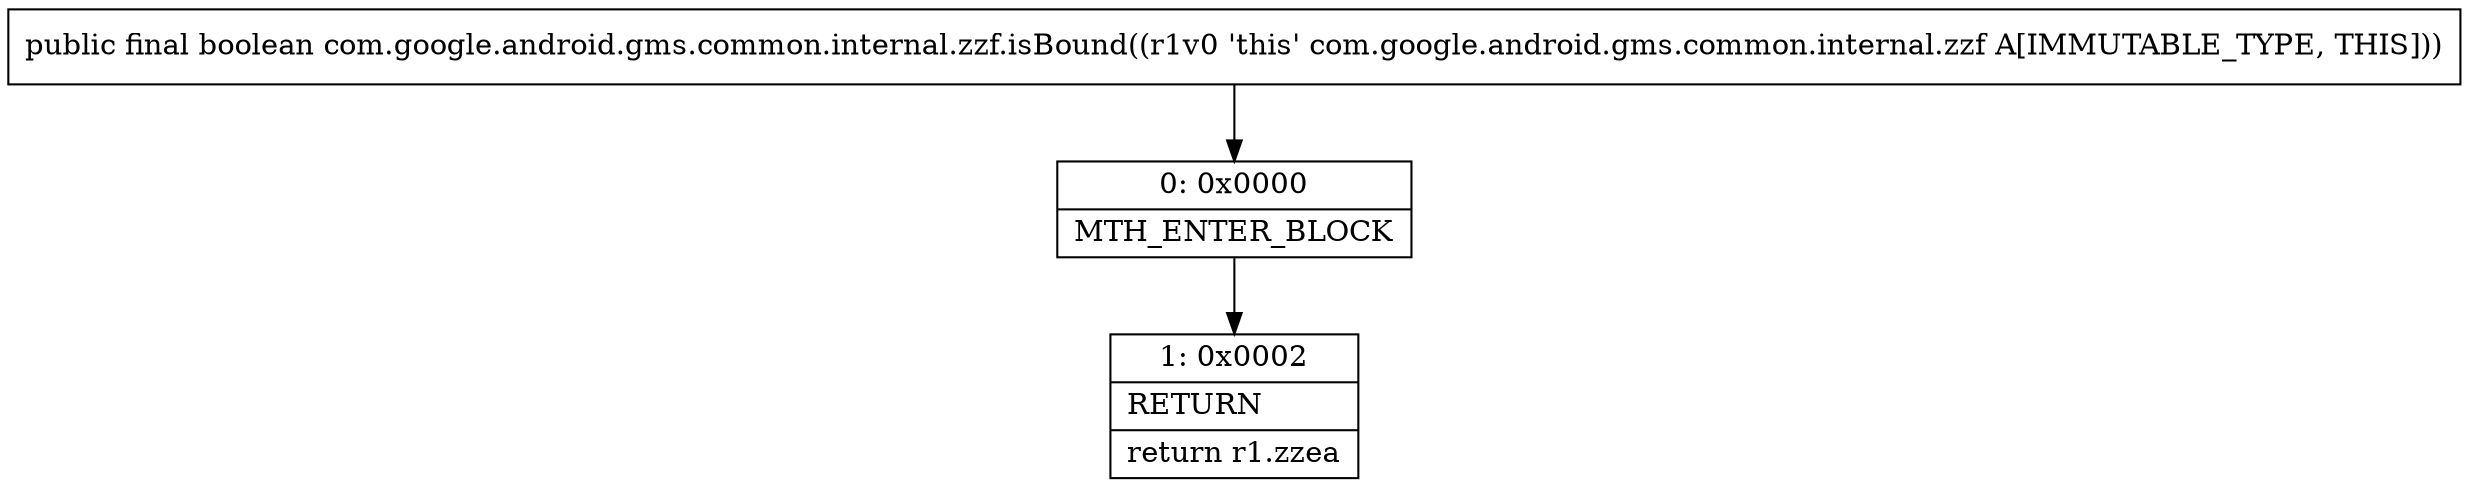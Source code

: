 digraph "CFG forcom.google.android.gms.common.internal.zzf.isBound()Z" {
Node_0 [shape=record,label="{0\:\ 0x0000|MTH_ENTER_BLOCK\l}"];
Node_1 [shape=record,label="{1\:\ 0x0002|RETURN\l|return r1.zzea\l}"];
MethodNode[shape=record,label="{public final boolean com.google.android.gms.common.internal.zzf.isBound((r1v0 'this' com.google.android.gms.common.internal.zzf A[IMMUTABLE_TYPE, THIS])) }"];
MethodNode -> Node_0;
Node_0 -> Node_1;
}

